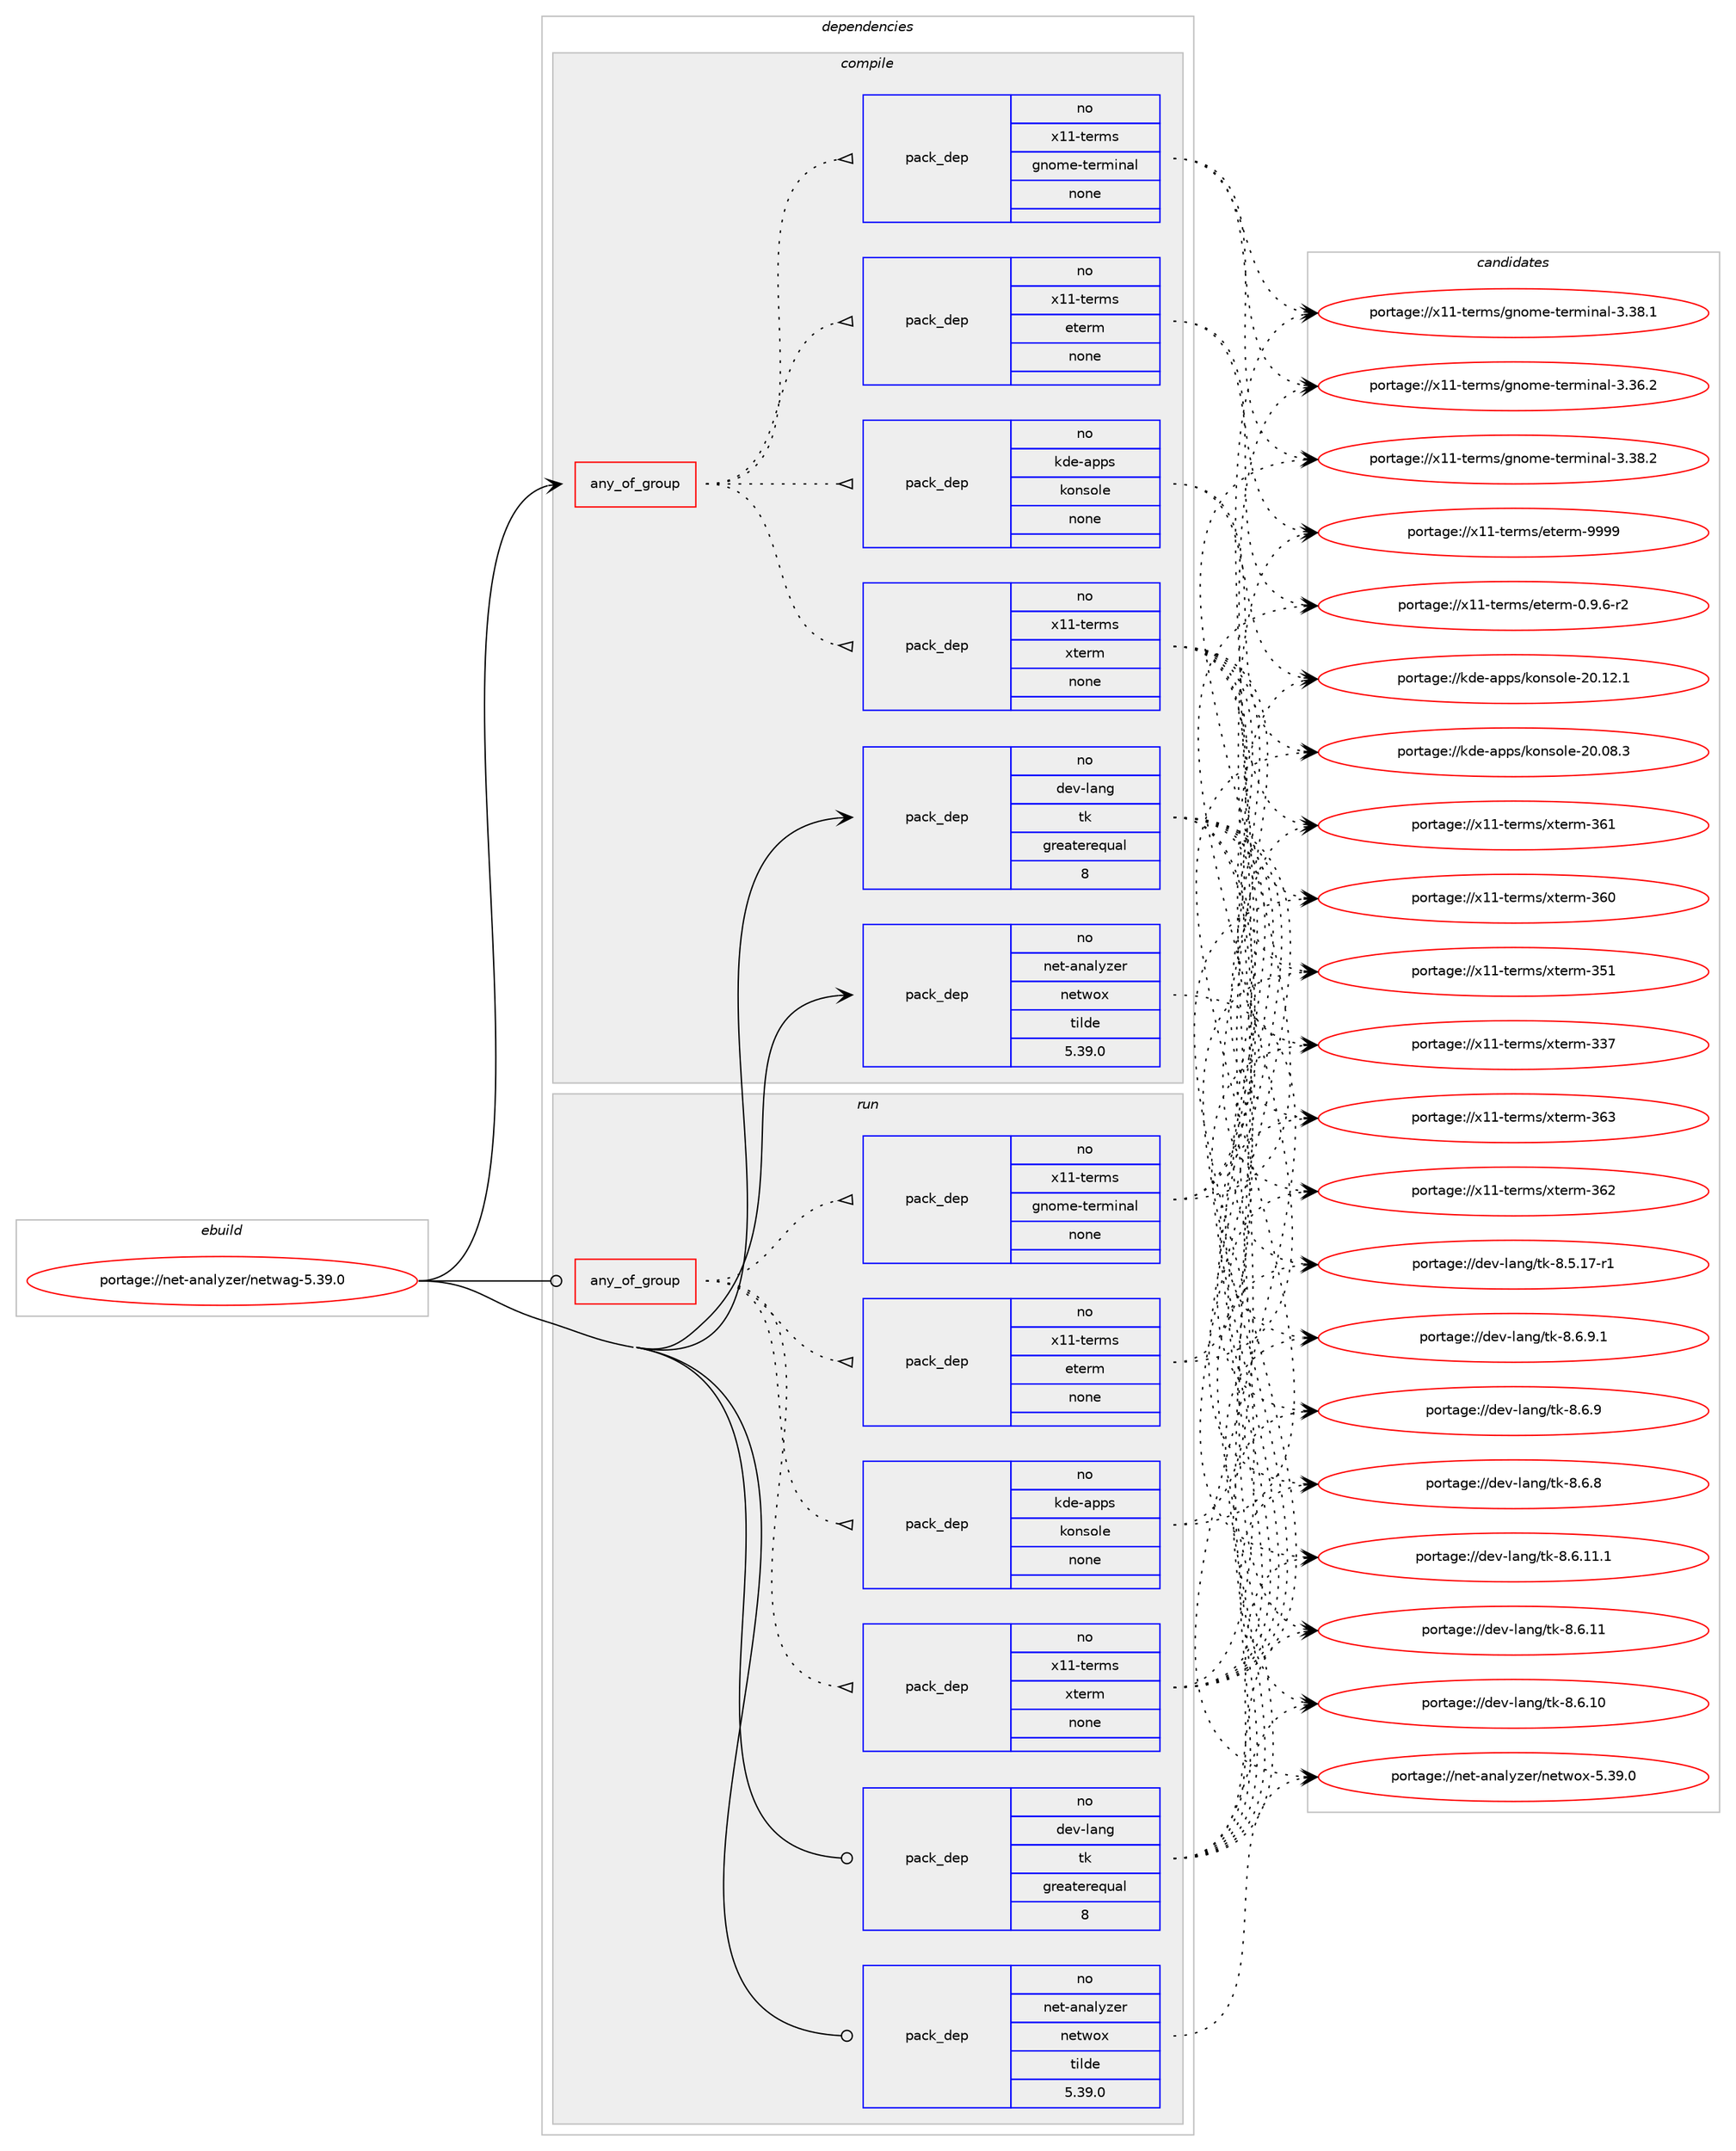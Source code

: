 digraph prolog {

# *************
# Graph options
# *************

newrank=true;
concentrate=true;
compound=true;
graph [rankdir=LR,fontname=Helvetica,fontsize=10,ranksep=1.5];#, ranksep=2.5, nodesep=0.2];
edge  [arrowhead=vee];
node  [fontname=Helvetica,fontsize=10];

# **********
# The ebuild
# **********

subgraph cluster_leftcol {
color=gray;
rank=same;
label=<<i>ebuild</i>>;
id [label="portage://net-analyzer/netwag-5.39.0", color=red, width=4, href="../net-analyzer/netwag-5.39.0.svg"];
}

# ****************
# The dependencies
# ****************

subgraph cluster_midcol {
color=gray;
label=<<i>dependencies</i>>;
subgraph cluster_compile {
fillcolor="#eeeeee";
style=filled;
label=<<i>compile</i>>;
subgraph any17 {
dependency2623 [label=<<TABLE BORDER="0" CELLBORDER="1" CELLSPACING="0" CELLPADDING="4"><TR><TD CELLPADDING="10">any_of_group</TD></TR></TABLE>>, shape=none, color=red];subgraph pack2243 {
dependency2624 [label=<<TABLE BORDER="0" CELLBORDER="1" CELLSPACING="0" CELLPADDING="4" WIDTH="220"><TR><TD ROWSPAN="6" CELLPADDING="30">pack_dep</TD></TR><TR><TD WIDTH="110">no</TD></TR><TR><TD>x11-terms</TD></TR><TR><TD>xterm</TD></TR><TR><TD>none</TD></TR><TR><TD></TD></TR></TABLE>>, shape=none, color=blue];
}
dependency2623:e -> dependency2624:w [weight=20,style="dotted",arrowhead="oinv"];
subgraph pack2244 {
dependency2625 [label=<<TABLE BORDER="0" CELLBORDER="1" CELLSPACING="0" CELLPADDING="4" WIDTH="220"><TR><TD ROWSPAN="6" CELLPADDING="30">pack_dep</TD></TR><TR><TD WIDTH="110">no</TD></TR><TR><TD>kde-apps</TD></TR><TR><TD>konsole</TD></TR><TR><TD>none</TD></TR><TR><TD></TD></TR></TABLE>>, shape=none, color=blue];
}
dependency2623:e -> dependency2625:w [weight=20,style="dotted",arrowhead="oinv"];
subgraph pack2245 {
dependency2626 [label=<<TABLE BORDER="0" CELLBORDER="1" CELLSPACING="0" CELLPADDING="4" WIDTH="220"><TR><TD ROWSPAN="6" CELLPADDING="30">pack_dep</TD></TR><TR><TD WIDTH="110">no</TD></TR><TR><TD>x11-terms</TD></TR><TR><TD>eterm</TD></TR><TR><TD>none</TD></TR><TR><TD></TD></TR></TABLE>>, shape=none, color=blue];
}
dependency2623:e -> dependency2626:w [weight=20,style="dotted",arrowhead="oinv"];
subgraph pack2246 {
dependency2627 [label=<<TABLE BORDER="0" CELLBORDER="1" CELLSPACING="0" CELLPADDING="4" WIDTH="220"><TR><TD ROWSPAN="6" CELLPADDING="30">pack_dep</TD></TR><TR><TD WIDTH="110">no</TD></TR><TR><TD>x11-terms</TD></TR><TR><TD>gnome-terminal</TD></TR><TR><TD>none</TD></TR><TR><TD></TD></TR></TABLE>>, shape=none, color=blue];
}
dependency2623:e -> dependency2627:w [weight=20,style="dotted",arrowhead="oinv"];
}
id:e -> dependency2623:w [weight=20,style="solid",arrowhead="vee"];
subgraph pack2247 {
dependency2628 [label=<<TABLE BORDER="0" CELLBORDER="1" CELLSPACING="0" CELLPADDING="4" WIDTH="220"><TR><TD ROWSPAN="6" CELLPADDING="30">pack_dep</TD></TR><TR><TD WIDTH="110">no</TD></TR><TR><TD>dev-lang</TD></TR><TR><TD>tk</TD></TR><TR><TD>greaterequal</TD></TR><TR><TD>8</TD></TR></TABLE>>, shape=none, color=blue];
}
id:e -> dependency2628:w [weight=20,style="solid",arrowhead="vee"];
subgraph pack2248 {
dependency2629 [label=<<TABLE BORDER="0" CELLBORDER="1" CELLSPACING="0" CELLPADDING="4" WIDTH="220"><TR><TD ROWSPAN="6" CELLPADDING="30">pack_dep</TD></TR><TR><TD WIDTH="110">no</TD></TR><TR><TD>net-analyzer</TD></TR><TR><TD>netwox</TD></TR><TR><TD>tilde</TD></TR><TR><TD>5.39.0</TD></TR></TABLE>>, shape=none, color=blue];
}
id:e -> dependency2629:w [weight=20,style="solid",arrowhead="vee"];
}
subgraph cluster_compileandrun {
fillcolor="#eeeeee";
style=filled;
label=<<i>compile and run</i>>;
}
subgraph cluster_run {
fillcolor="#eeeeee";
style=filled;
label=<<i>run</i>>;
subgraph any18 {
dependency2630 [label=<<TABLE BORDER="0" CELLBORDER="1" CELLSPACING="0" CELLPADDING="4"><TR><TD CELLPADDING="10">any_of_group</TD></TR></TABLE>>, shape=none, color=red];subgraph pack2249 {
dependency2631 [label=<<TABLE BORDER="0" CELLBORDER="1" CELLSPACING="0" CELLPADDING="4" WIDTH="220"><TR><TD ROWSPAN="6" CELLPADDING="30">pack_dep</TD></TR><TR><TD WIDTH="110">no</TD></TR><TR><TD>x11-terms</TD></TR><TR><TD>xterm</TD></TR><TR><TD>none</TD></TR><TR><TD></TD></TR></TABLE>>, shape=none, color=blue];
}
dependency2630:e -> dependency2631:w [weight=20,style="dotted",arrowhead="oinv"];
subgraph pack2250 {
dependency2632 [label=<<TABLE BORDER="0" CELLBORDER="1" CELLSPACING="0" CELLPADDING="4" WIDTH="220"><TR><TD ROWSPAN="6" CELLPADDING="30">pack_dep</TD></TR><TR><TD WIDTH="110">no</TD></TR><TR><TD>kde-apps</TD></TR><TR><TD>konsole</TD></TR><TR><TD>none</TD></TR><TR><TD></TD></TR></TABLE>>, shape=none, color=blue];
}
dependency2630:e -> dependency2632:w [weight=20,style="dotted",arrowhead="oinv"];
subgraph pack2251 {
dependency2633 [label=<<TABLE BORDER="0" CELLBORDER="1" CELLSPACING="0" CELLPADDING="4" WIDTH="220"><TR><TD ROWSPAN="6" CELLPADDING="30">pack_dep</TD></TR><TR><TD WIDTH="110">no</TD></TR><TR><TD>x11-terms</TD></TR><TR><TD>eterm</TD></TR><TR><TD>none</TD></TR><TR><TD></TD></TR></TABLE>>, shape=none, color=blue];
}
dependency2630:e -> dependency2633:w [weight=20,style="dotted",arrowhead="oinv"];
subgraph pack2252 {
dependency2634 [label=<<TABLE BORDER="0" CELLBORDER="1" CELLSPACING="0" CELLPADDING="4" WIDTH="220"><TR><TD ROWSPAN="6" CELLPADDING="30">pack_dep</TD></TR><TR><TD WIDTH="110">no</TD></TR><TR><TD>x11-terms</TD></TR><TR><TD>gnome-terminal</TD></TR><TR><TD>none</TD></TR><TR><TD></TD></TR></TABLE>>, shape=none, color=blue];
}
dependency2630:e -> dependency2634:w [weight=20,style="dotted",arrowhead="oinv"];
}
id:e -> dependency2630:w [weight=20,style="solid",arrowhead="odot"];
subgraph pack2253 {
dependency2635 [label=<<TABLE BORDER="0" CELLBORDER="1" CELLSPACING="0" CELLPADDING="4" WIDTH="220"><TR><TD ROWSPAN="6" CELLPADDING="30">pack_dep</TD></TR><TR><TD WIDTH="110">no</TD></TR><TR><TD>dev-lang</TD></TR><TR><TD>tk</TD></TR><TR><TD>greaterequal</TD></TR><TR><TD>8</TD></TR></TABLE>>, shape=none, color=blue];
}
id:e -> dependency2635:w [weight=20,style="solid",arrowhead="odot"];
subgraph pack2254 {
dependency2636 [label=<<TABLE BORDER="0" CELLBORDER="1" CELLSPACING="0" CELLPADDING="4" WIDTH="220"><TR><TD ROWSPAN="6" CELLPADDING="30">pack_dep</TD></TR><TR><TD WIDTH="110">no</TD></TR><TR><TD>net-analyzer</TD></TR><TR><TD>netwox</TD></TR><TR><TD>tilde</TD></TR><TR><TD>5.39.0</TD></TR></TABLE>>, shape=none, color=blue];
}
id:e -> dependency2636:w [weight=20,style="solid",arrowhead="odot"];
}
}

# **************
# The candidates
# **************

subgraph cluster_choices {
rank=same;
color=gray;
label=<<i>candidates</i>>;

subgraph choice2243 {
color=black;
nodesep=1;
choice1204949451161011141091154712011610111410945515451 [label="portage://x11-terms/xterm-363", color=red, width=4,href="../x11-terms/xterm-363.svg"];
choice1204949451161011141091154712011610111410945515450 [label="portage://x11-terms/xterm-362", color=red, width=4,href="../x11-terms/xterm-362.svg"];
choice1204949451161011141091154712011610111410945515449 [label="portage://x11-terms/xterm-361", color=red, width=4,href="../x11-terms/xterm-361.svg"];
choice1204949451161011141091154712011610111410945515448 [label="portage://x11-terms/xterm-360", color=red, width=4,href="../x11-terms/xterm-360.svg"];
choice1204949451161011141091154712011610111410945515349 [label="portage://x11-terms/xterm-351", color=red, width=4,href="../x11-terms/xterm-351.svg"];
choice1204949451161011141091154712011610111410945515155 [label="portage://x11-terms/xterm-337", color=red, width=4,href="../x11-terms/xterm-337.svg"];
dependency2624:e -> choice1204949451161011141091154712011610111410945515451:w [style=dotted,weight="100"];
dependency2624:e -> choice1204949451161011141091154712011610111410945515450:w [style=dotted,weight="100"];
dependency2624:e -> choice1204949451161011141091154712011610111410945515449:w [style=dotted,weight="100"];
dependency2624:e -> choice1204949451161011141091154712011610111410945515448:w [style=dotted,weight="100"];
dependency2624:e -> choice1204949451161011141091154712011610111410945515349:w [style=dotted,weight="100"];
dependency2624:e -> choice1204949451161011141091154712011610111410945515155:w [style=dotted,weight="100"];
}
subgraph choice2244 {
color=black;
nodesep=1;
choice1071001014597112112115471071111101151111081014550484649504649 [label="portage://kde-apps/konsole-20.12.1", color=red, width=4,href="../kde-apps/konsole-20.12.1.svg"];
choice1071001014597112112115471071111101151111081014550484648564651 [label="portage://kde-apps/konsole-20.08.3", color=red, width=4,href="../kde-apps/konsole-20.08.3.svg"];
dependency2625:e -> choice1071001014597112112115471071111101151111081014550484649504649:w [style=dotted,weight="100"];
dependency2625:e -> choice1071001014597112112115471071111101151111081014550484648564651:w [style=dotted,weight="100"];
}
subgraph choice2245 {
color=black;
nodesep=1;
choice120494945116101114109115471011161011141094557575757 [label="portage://x11-terms/eterm-9999", color=red, width=4,href="../x11-terms/eterm-9999.svg"];
choice120494945116101114109115471011161011141094548465746544511450 [label="portage://x11-terms/eterm-0.9.6-r2", color=red, width=4,href="../x11-terms/eterm-0.9.6-r2.svg"];
dependency2626:e -> choice120494945116101114109115471011161011141094557575757:w [style=dotted,weight="100"];
dependency2626:e -> choice120494945116101114109115471011161011141094548465746544511450:w [style=dotted,weight="100"];
}
subgraph choice2246 {
color=black;
nodesep=1;
choice12049494511610111410911547103110111109101451161011141091051109710845514651564650 [label="portage://x11-terms/gnome-terminal-3.38.2", color=red, width=4,href="../x11-terms/gnome-terminal-3.38.2.svg"];
choice12049494511610111410911547103110111109101451161011141091051109710845514651564649 [label="portage://x11-terms/gnome-terminal-3.38.1", color=red, width=4,href="../x11-terms/gnome-terminal-3.38.1.svg"];
choice12049494511610111410911547103110111109101451161011141091051109710845514651544650 [label="portage://x11-terms/gnome-terminal-3.36.2", color=red, width=4,href="../x11-terms/gnome-terminal-3.36.2.svg"];
dependency2627:e -> choice12049494511610111410911547103110111109101451161011141091051109710845514651564650:w [style=dotted,weight="100"];
dependency2627:e -> choice12049494511610111410911547103110111109101451161011141091051109710845514651564649:w [style=dotted,weight="100"];
dependency2627:e -> choice12049494511610111410911547103110111109101451161011141091051109710845514651544650:w [style=dotted,weight="100"];
}
subgraph choice2247 {
color=black;
nodesep=1;
choice1001011184510897110103471161074556465446574649 [label="portage://dev-lang/tk-8.6.9.1", color=red, width=4,href="../dev-lang/tk-8.6.9.1.svg"];
choice100101118451089711010347116107455646544657 [label="portage://dev-lang/tk-8.6.9", color=red, width=4,href="../dev-lang/tk-8.6.9.svg"];
choice100101118451089711010347116107455646544656 [label="portage://dev-lang/tk-8.6.8", color=red, width=4,href="../dev-lang/tk-8.6.8.svg"];
choice100101118451089711010347116107455646544649494649 [label="portage://dev-lang/tk-8.6.11.1", color=red, width=4,href="../dev-lang/tk-8.6.11.1.svg"];
choice10010111845108971101034711610745564654464949 [label="portage://dev-lang/tk-8.6.11", color=red, width=4,href="../dev-lang/tk-8.6.11.svg"];
choice10010111845108971101034711610745564654464948 [label="portage://dev-lang/tk-8.6.10", color=red, width=4,href="../dev-lang/tk-8.6.10.svg"];
choice100101118451089711010347116107455646534649554511449 [label="portage://dev-lang/tk-8.5.17-r1", color=red, width=4,href="../dev-lang/tk-8.5.17-r1.svg"];
dependency2628:e -> choice1001011184510897110103471161074556465446574649:w [style=dotted,weight="100"];
dependency2628:e -> choice100101118451089711010347116107455646544657:w [style=dotted,weight="100"];
dependency2628:e -> choice100101118451089711010347116107455646544656:w [style=dotted,weight="100"];
dependency2628:e -> choice100101118451089711010347116107455646544649494649:w [style=dotted,weight="100"];
dependency2628:e -> choice10010111845108971101034711610745564654464949:w [style=dotted,weight="100"];
dependency2628:e -> choice10010111845108971101034711610745564654464948:w [style=dotted,weight="100"];
dependency2628:e -> choice100101118451089711010347116107455646534649554511449:w [style=dotted,weight="100"];
}
subgraph choice2248 {
color=black;
nodesep=1;
choice1101011164597110971081211221011144711010111611911112045534651574648 [label="portage://net-analyzer/netwox-5.39.0", color=red, width=4,href="../net-analyzer/netwox-5.39.0.svg"];
dependency2629:e -> choice1101011164597110971081211221011144711010111611911112045534651574648:w [style=dotted,weight="100"];
}
subgraph choice2249 {
color=black;
nodesep=1;
choice1204949451161011141091154712011610111410945515451 [label="portage://x11-terms/xterm-363", color=red, width=4,href="../x11-terms/xterm-363.svg"];
choice1204949451161011141091154712011610111410945515450 [label="portage://x11-terms/xterm-362", color=red, width=4,href="../x11-terms/xterm-362.svg"];
choice1204949451161011141091154712011610111410945515449 [label="portage://x11-terms/xterm-361", color=red, width=4,href="../x11-terms/xterm-361.svg"];
choice1204949451161011141091154712011610111410945515448 [label="portage://x11-terms/xterm-360", color=red, width=4,href="../x11-terms/xterm-360.svg"];
choice1204949451161011141091154712011610111410945515349 [label="portage://x11-terms/xterm-351", color=red, width=4,href="../x11-terms/xterm-351.svg"];
choice1204949451161011141091154712011610111410945515155 [label="portage://x11-terms/xterm-337", color=red, width=4,href="../x11-terms/xterm-337.svg"];
dependency2631:e -> choice1204949451161011141091154712011610111410945515451:w [style=dotted,weight="100"];
dependency2631:e -> choice1204949451161011141091154712011610111410945515450:w [style=dotted,weight="100"];
dependency2631:e -> choice1204949451161011141091154712011610111410945515449:w [style=dotted,weight="100"];
dependency2631:e -> choice1204949451161011141091154712011610111410945515448:w [style=dotted,weight="100"];
dependency2631:e -> choice1204949451161011141091154712011610111410945515349:w [style=dotted,weight="100"];
dependency2631:e -> choice1204949451161011141091154712011610111410945515155:w [style=dotted,weight="100"];
}
subgraph choice2250 {
color=black;
nodesep=1;
choice1071001014597112112115471071111101151111081014550484649504649 [label="portage://kde-apps/konsole-20.12.1", color=red, width=4,href="../kde-apps/konsole-20.12.1.svg"];
choice1071001014597112112115471071111101151111081014550484648564651 [label="portage://kde-apps/konsole-20.08.3", color=red, width=4,href="../kde-apps/konsole-20.08.3.svg"];
dependency2632:e -> choice1071001014597112112115471071111101151111081014550484649504649:w [style=dotted,weight="100"];
dependency2632:e -> choice1071001014597112112115471071111101151111081014550484648564651:w [style=dotted,weight="100"];
}
subgraph choice2251 {
color=black;
nodesep=1;
choice120494945116101114109115471011161011141094557575757 [label="portage://x11-terms/eterm-9999", color=red, width=4,href="../x11-terms/eterm-9999.svg"];
choice120494945116101114109115471011161011141094548465746544511450 [label="portage://x11-terms/eterm-0.9.6-r2", color=red, width=4,href="../x11-terms/eterm-0.9.6-r2.svg"];
dependency2633:e -> choice120494945116101114109115471011161011141094557575757:w [style=dotted,weight="100"];
dependency2633:e -> choice120494945116101114109115471011161011141094548465746544511450:w [style=dotted,weight="100"];
}
subgraph choice2252 {
color=black;
nodesep=1;
choice12049494511610111410911547103110111109101451161011141091051109710845514651564650 [label="portage://x11-terms/gnome-terminal-3.38.2", color=red, width=4,href="../x11-terms/gnome-terminal-3.38.2.svg"];
choice12049494511610111410911547103110111109101451161011141091051109710845514651564649 [label="portage://x11-terms/gnome-terminal-3.38.1", color=red, width=4,href="../x11-terms/gnome-terminal-3.38.1.svg"];
choice12049494511610111410911547103110111109101451161011141091051109710845514651544650 [label="portage://x11-terms/gnome-terminal-3.36.2", color=red, width=4,href="../x11-terms/gnome-terminal-3.36.2.svg"];
dependency2634:e -> choice12049494511610111410911547103110111109101451161011141091051109710845514651564650:w [style=dotted,weight="100"];
dependency2634:e -> choice12049494511610111410911547103110111109101451161011141091051109710845514651564649:w [style=dotted,weight="100"];
dependency2634:e -> choice12049494511610111410911547103110111109101451161011141091051109710845514651544650:w [style=dotted,weight="100"];
}
subgraph choice2253 {
color=black;
nodesep=1;
choice1001011184510897110103471161074556465446574649 [label="portage://dev-lang/tk-8.6.9.1", color=red, width=4,href="../dev-lang/tk-8.6.9.1.svg"];
choice100101118451089711010347116107455646544657 [label="portage://dev-lang/tk-8.6.9", color=red, width=4,href="../dev-lang/tk-8.6.9.svg"];
choice100101118451089711010347116107455646544656 [label="portage://dev-lang/tk-8.6.8", color=red, width=4,href="../dev-lang/tk-8.6.8.svg"];
choice100101118451089711010347116107455646544649494649 [label="portage://dev-lang/tk-8.6.11.1", color=red, width=4,href="../dev-lang/tk-8.6.11.1.svg"];
choice10010111845108971101034711610745564654464949 [label="portage://dev-lang/tk-8.6.11", color=red, width=4,href="../dev-lang/tk-8.6.11.svg"];
choice10010111845108971101034711610745564654464948 [label="portage://dev-lang/tk-8.6.10", color=red, width=4,href="../dev-lang/tk-8.6.10.svg"];
choice100101118451089711010347116107455646534649554511449 [label="portage://dev-lang/tk-8.5.17-r1", color=red, width=4,href="../dev-lang/tk-8.5.17-r1.svg"];
dependency2635:e -> choice1001011184510897110103471161074556465446574649:w [style=dotted,weight="100"];
dependency2635:e -> choice100101118451089711010347116107455646544657:w [style=dotted,weight="100"];
dependency2635:e -> choice100101118451089711010347116107455646544656:w [style=dotted,weight="100"];
dependency2635:e -> choice100101118451089711010347116107455646544649494649:w [style=dotted,weight="100"];
dependency2635:e -> choice10010111845108971101034711610745564654464949:w [style=dotted,weight="100"];
dependency2635:e -> choice10010111845108971101034711610745564654464948:w [style=dotted,weight="100"];
dependency2635:e -> choice100101118451089711010347116107455646534649554511449:w [style=dotted,weight="100"];
}
subgraph choice2254 {
color=black;
nodesep=1;
choice1101011164597110971081211221011144711010111611911112045534651574648 [label="portage://net-analyzer/netwox-5.39.0", color=red, width=4,href="../net-analyzer/netwox-5.39.0.svg"];
dependency2636:e -> choice1101011164597110971081211221011144711010111611911112045534651574648:w [style=dotted,weight="100"];
}
}

}
